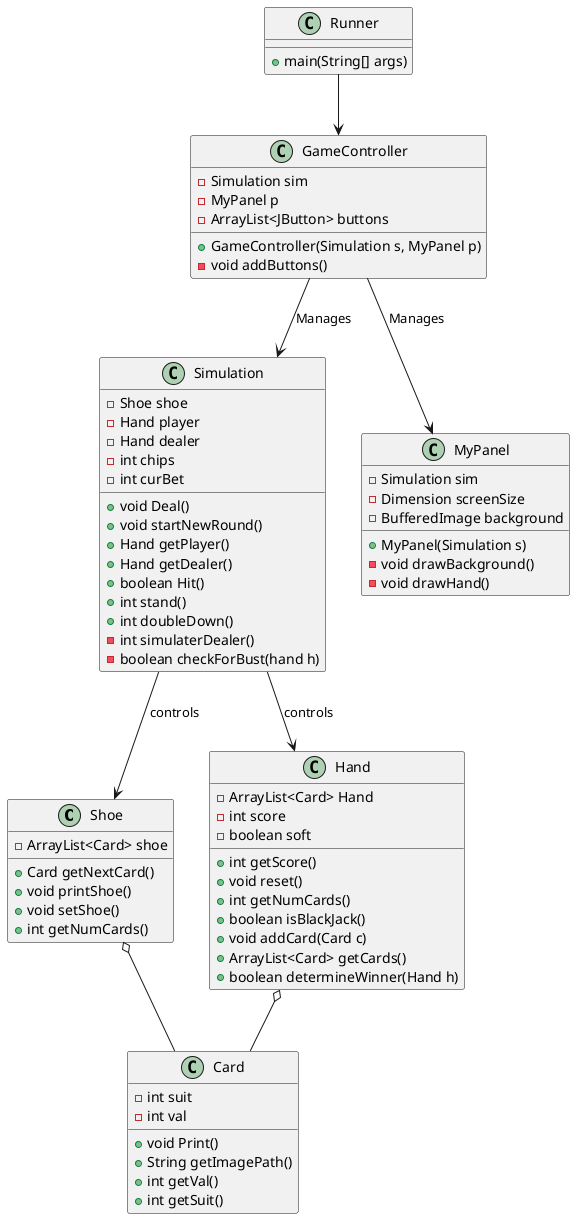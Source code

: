 @startuml
class Shoe {
    -ArrayList<Card> shoe
    +Card getNextCard()
    +void printShoe()
    +void setShoe()
    +int getNumCards()
}

class Card {
    +void Print()
    +String getImagePath()
    +int getVal()
    +int getSuit()
    -int suit
    -int val
}

class Simulation {
    +void Deal()
    +void startNewRound()
    +Hand getPlayer()
    +Hand getDealer()
    +boolean Hit()
    +int stand()
    +int doubleDown()
    -int simulaterDealer()
    -boolean checkForBust(hand h)
    -Shoe shoe
    -Hand player
    -Hand dealer
    -int chips
    -int curBet
}

class MyPanel {
    +MyPanel(Simulation s)
    -void drawBackground()
    -void drawHand()
    -Simulation sim
    -Dimension screenSize
    -BufferedImage background
}

class Runner {
	+main(String[] args)
}

class GameController {
    +GameController(Simulation s, MyPanel p)
    -void addButtons()
    -Simulation sim
    -MyPanel p
    -ArrayList<JButton> buttons
}

class Hand {
    +int getScore()
    +void reset()
    +int getNumCards()
    +boolean isBlackJack()
    +void addCard(Card c)
    +ArrayList<Card> getCards()
    +boolean determineWinner(Hand h)
    -ArrayList<Card> Hand
    -int score 
    -boolean soft
}

Shoe o-- Card
Hand o-- Card
Simulation --> Shoe : controls
Simulation --> Hand : controls
Runner --> GameController
GameController --> MyPanel : Manages
GameController --> Simulation : Manages
@enduml